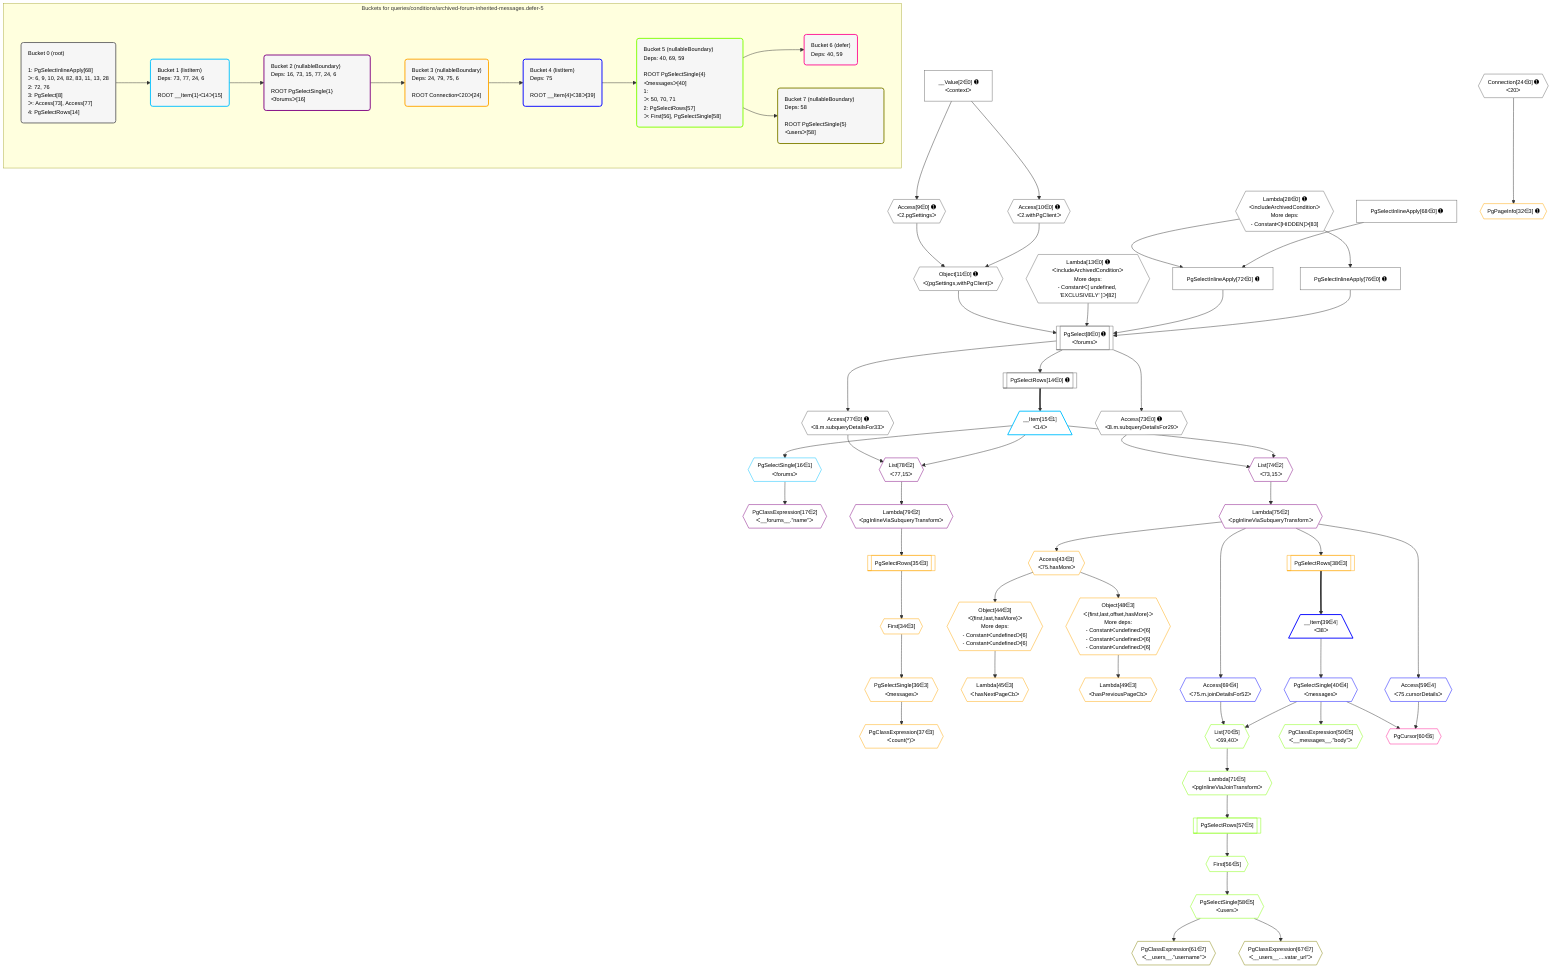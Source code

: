 %%{init: {'themeVariables': { 'fontSize': '12px'}}}%%
graph TD
    classDef path fill:#eee,stroke:#000,color:#000
    classDef plan fill:#fff,stroke-width:1px,color:#000
    classDef itemplan fill:#fff,stroke-width:2px,color:#000
    classDef unbatchedplan fill:#dff,stroke-width:1px,color:#000
    classDef sideeffectplan fill:#fcc,stroke-width:2px,color:#000
    classDef bucket fill:#f6f6f6,color:#000,stroke-width:2px,text-align:left

    subgraph "Buckets for queries/conditions/archived-forum-inherited-messages.defer-5"
    Bucket0("Bucket 0 (root)<br /><br />1: PgSelectInlineApply[68]<br />ᐳ: 6, 9, 10, 24, 82, 83, 11, 13, 28<br />2: 72, 76<br />3: PgSelect[8]<br />ᐳ: Access[73], Access[77]<br />4: PgSelectRows[14]"):::bucket
    Bucket1("Bucket 1 (listItem)<br />Deps: 73, 77, 24, 6<br /><br />ROOT __Item{1}ᐸ14ᐳ[15]"):::bucket
    Bucket2("Bucket 2 (nullableBoundary)<br />Deps: 16, 73, 15, 77, 24, 6<br /><br />ROOT PgSelectSingle{1}ᐸforumsᐳ[16]"):::bucket
    Bucket3("Bucket 3 (nullableBoundary)<br />Deps: 24, 79, 75, 6<br /><br />ROOT Connectionᐸ20ᐳ[24]"):::bucket
    Bucket4("Bucket 4 (listItem)<br />Deps: 75<br /><br />ROOT __Item{4}ᐸ38ᐳ[39]"):::bucket
    Bucket5("Bucket 5 (nullableBoundary)<br />Deps: 40, 69, 59<br /><br />ROOT PgSelectSingle{4}ᐸmessagesᐳ[40]<br />1: <br />ᐳ: 50, 70, 71<br />2: PgSelectRows[57]<br />ᐳ: First[56], PgSelectSingle[58]"):::bucket
    Bucket6("Bucket 6 (defer)<br />Deps: 40, 59"):::bucket
    Bucket7("Bucket 7 (nullableBoundary)<br />Deps: 58<br /><br />ROOT PgSelectSingle{5}ᐸusersᐳ[58]"):::bucket
    end
    Bucket0 --> Bucket1
    Bucket1 --> Bucket2
    Bucket2 --> Bucket3
    Bucket3 --> Bucket4
    Bucket4 --> Bucket5
    Bucket5 --> Bucket6 & Bucket7

    %% plan dependencies
    PgSelect8[["PgSelect[8∈0] ➊<br />ᐸforumsᐳ"]]:::plan
    Object11{{"Object[11∈0] ➊<br />ᐸ{pgSettings,withPgClient}ᐳ"}}:::plan
    Lambda13{{"Lambda[13∈0] ➊<br />ᐸincludeArchivedConditionᐳ<br />More deps:<br />- Constantᐸ[ undefined, 'EXCLUSIVELY' ]ᐳ[82]"}}:::plan
    PgSelectInlineApply72["PgSelectInlineApply[72∈0] ➊"]:::plan
    PgSelectInlineApply76["PgSelectInlineApply[76∈0] ➊"]:::plan
    Object11 & Lambda13 & PgSelectInlineApply72 & PgSelectInlineApply76 --> PgSelect8
    Access9{{"Access[9∈0] ➊<br />ᐸ2.pgSettingsᐳ"}}:::plan
    Access10{{"Access[10∈0] ➊<br />ᐸ2.withPgClientᐳ"}}:::plan
    Access9 & Access10 --> Object11
    Lambda28{{"Lambda[28∈0] ➊<br />ᐸincludeArchivedConditionᐳ<br />More deps:<br />- Constantᐸ[HIDDEN]ᐳ[83]"}}:::plan
    PgSelectInlineApply68["PgSelectInlineApply[68∈0] ➊"]:::plan
    Lambda28 & PgSelectInlineApply68 --> PgSelectInlineApply72
    __Value2["__Value[2∈0] ➊<br />ᐸcontextᐳ"]:::plan
    __Value2 --> Access9
    __Value2 --> Access10
    PgSelectRows14[["PgSelectRows[14∈0] ➊"]]:::plan
    PgSelect8 --> PgSelectRows14
    Access73{{"Access[73∈0] ➊<br />ᐸ8.m.subqueryDetailsFor29ᐳ"}}:::plan
    PgSelect8 --> Access73
    Lambda28 --> PgSelectInlineApply76
    Access77{{"Access[77∈0] ➊<br />ᐸ8.m.subqueryDetailsFor33ᐳ"}}:::plan
    PgSelect8 --> Access77
    Connection24{{"Connection[24∈0] ➊<br />ᐸ20ᐳ"}}:::plan
    __Item15[/"__Item[15∈1]<br />ᐸ14ᐳ"\]:::itemplan
    PgSelectRows14 ==> __Item15
    PgSelectSingle16{{"PgSelectSingle[16∈1]<br />ᐸforumsᐳ"}}:::plan
    __Item15 --> PgSelectSingle16
    List74{{"List[74∈2]<br />ᐸ73,15ᐳ"}}:::plan
    Access73 & __Item15 --> List74
    List78{{"List[78∈2]<br />ᐸ77,15ᐳ"}}:::plan
    Access77 & __Item15 --> List78
    PgClassExpression17{{"PgClassExpression[17∈2]<br />ᐸ__forums__.”name”ᐳ"}}:::plan
    PgSelectSingle16 --> PgClassExpression17
    Lambda75{{"Lambda[75∈2]<br />ᐸpgInlineViaSubqueryTransformᐳ"}}:::plan
    List74 --> Lambda75
    Lambda79{{"Lambda[79∈2]<br />ᐸpgInlineViaSubqueryTransformᐳ"}}:::plan
    List78 --> Lambda79
    Object48{{"Object[48∈3]<br />ᐸ{first,last,offset,hasMore}ᐳ<br />More deps:<br />- Constantᐸundefinedᐳ[6]<br />- Constantᐸundefinedᐳ[6]<br />- Constantᐸundefinedᐳ[6]"}}:::plan
    Access43{{"Access[43∈3]<br />ᐸ75.hasMoreᐳ"}}:::plan
    Access43 --> Object48
    Object44{{"Object[44∈3]<br />ᐸ{first,last,hasMore}ᐳ<br />More deps:<br />- Constantᐸundefinedᐳ[6]<br />- Constantᐸundefinedᐳ[6]"}}:::plan
    Access43 --> Object44
    PgPageInfo32{{"PgPageInfo[32∈3] ➊"}}:::plan
    Connection24 --> PgPageInfo32
    First34{{"First[34∈3]"}}:::plan
    PgSelectRows35[["PgSelectRows[35∈3]"]]:::plan
    PgSelectRows35 --> First34
    Lambda79 --> PgSelectRows35
    PgSelectSingle36{{"PgSelectSingle[36∈3]<br />ᐸmessagesᐳ"}}:::plan
    First34 --> PgSelectSingle36
    PgClassExpression37{{"PgClassExpression[37∈3]<br />ᐸcount(*)ᐳ"}}:::plan
    PgSelectSingle36 --> PgClassExpression37
    PgSelectRows38[["PgSelectRows[38∈3]"]]:::plan
    Lambda75 --> PgSelectRows38
    Lambda75 --> Access43
    Lambda45{{"Lambda[45∈3]<br />ᐸhasNextPageCbᐳ"}}:::plan
    Object44 --> Lambda45
    Lambda49{{"Lambda[49∈3]<br />ᐸhasPreviousPageCbᐳ"}}:::plan
    Object48 --> Lambda49
    __Item39[/"__Item[39∈4]<br />ᐸ38ᐳ"\]:::itemplan
    PgSelectRows38 ==> __Item39
    PgSelectSingle40{{"PgSelectSingle[40∈4]<br />ᐸmessagesᐳ"}}:::plan
    __Item39 --> PgSelectSingle40
    Access59{{"Access[59∈4]<br />ᐸ75.cursorDetailsᐳ"}}:::plan
    Lambda75 --> Access59
    Access69{{"Access[69∈4]<br />ᐸ75.m.joinDetailsFor52ᐳ"}}:::plan
    Lambda75 --> Access69
    List70{{"List[70∈5]<br />ᐸ69,40ᐳ"}}:::plan
    Access69 & PgSelectSingle40 --> List70
    PgClassExpression50{{"PgClassExpression[50∈5]<br />ᐸ__messages__.”body”ᐳ"}}:::plan
    PgSelectSingle40 --> PgClassExpression50
    First56{{"First[56∈5]"}}:::plan
    PgSelectRows57[["PgSelectRows[57∈5]"]]:::plan
    PgSelectRows57 --> First56
    Lambda71{{"Lambda[71∈5]<br />ᐸpgInlineViaJoinTransformᐳ"}}:::plan
    Lambda71 --> PgSelectRows57
    PgSelectSingle58{{"PgSelectSingle[58∈5]<br />ᐸusersᐳ"}}:::plan
    First56 --> PgSelectSingle58
    List70 --> Lambda71
    PgCursor60{{"PgCursor[60∈6]"}}:::plan
    PgSelectSingle40 & Access59 --> PgCursor60
    PgClassExpression61{{"PgClassExpression[61∈7]<br />ᐸ__users__.”username”ᐳ"}}:::plan
    PgSelectSingle58 --> PgClassExpression61
    PgClassExpression67{{"PgClassExpression[67∈7]<br />ᐸ__users__....vatar_url”ᐳ"}}:::plan
    PgSelectSingle58 --> PgClassExpression67

    %% define steps
    classDef bucket0 stroke:#696969
    class Bucket0,__Value2,PgSelect8,Access9,Access10,Object11,Lambda13,PgSelectRows14,Connection24,Lambda28,PgSelectInlineApply68,PgSelectInlineApply72,Access73,PgSelectInlineApply76,Access77 bucket0
    classDef bucket1 stroke:#00bfff
    class Bucket1,__Item15,PgSelectSingle16 bucket1
    classDef bucket2 stroke:#7f007f
    class Bucket2,PgClassExpression17,List74,Lambda75,List78,Lambda79 bucket2
    classDef bucket3 stroke:#ffa500
    class Bucket3,PgPageInfo32,First34,PgSelectRows35,PgSelectSingle36,PgClassExpression37,PgSelectRows38,Access43,Object44,Lambda45,Object48,Lambda49 bucket3
    classDef bucket4 stroke:#0000ff
    class Bucket4,__Item39,PgSelectSingle40,Access59,Access69 bucket4
    classDef bucket5 stroke:#7fff00
    class Bucket5,PgClassExpression50,First56,PgSelectRows57,PgSelectSingle58,List70,Lambda71 bucket5
    classDef bucket6 stroke:#ff1493
    class Bucket6,PgCursor60 bucket6
    classDef bucket7 stroke:#808000
    class Bucket7,PgClassExpression61,PgClassExpression67 bucket7